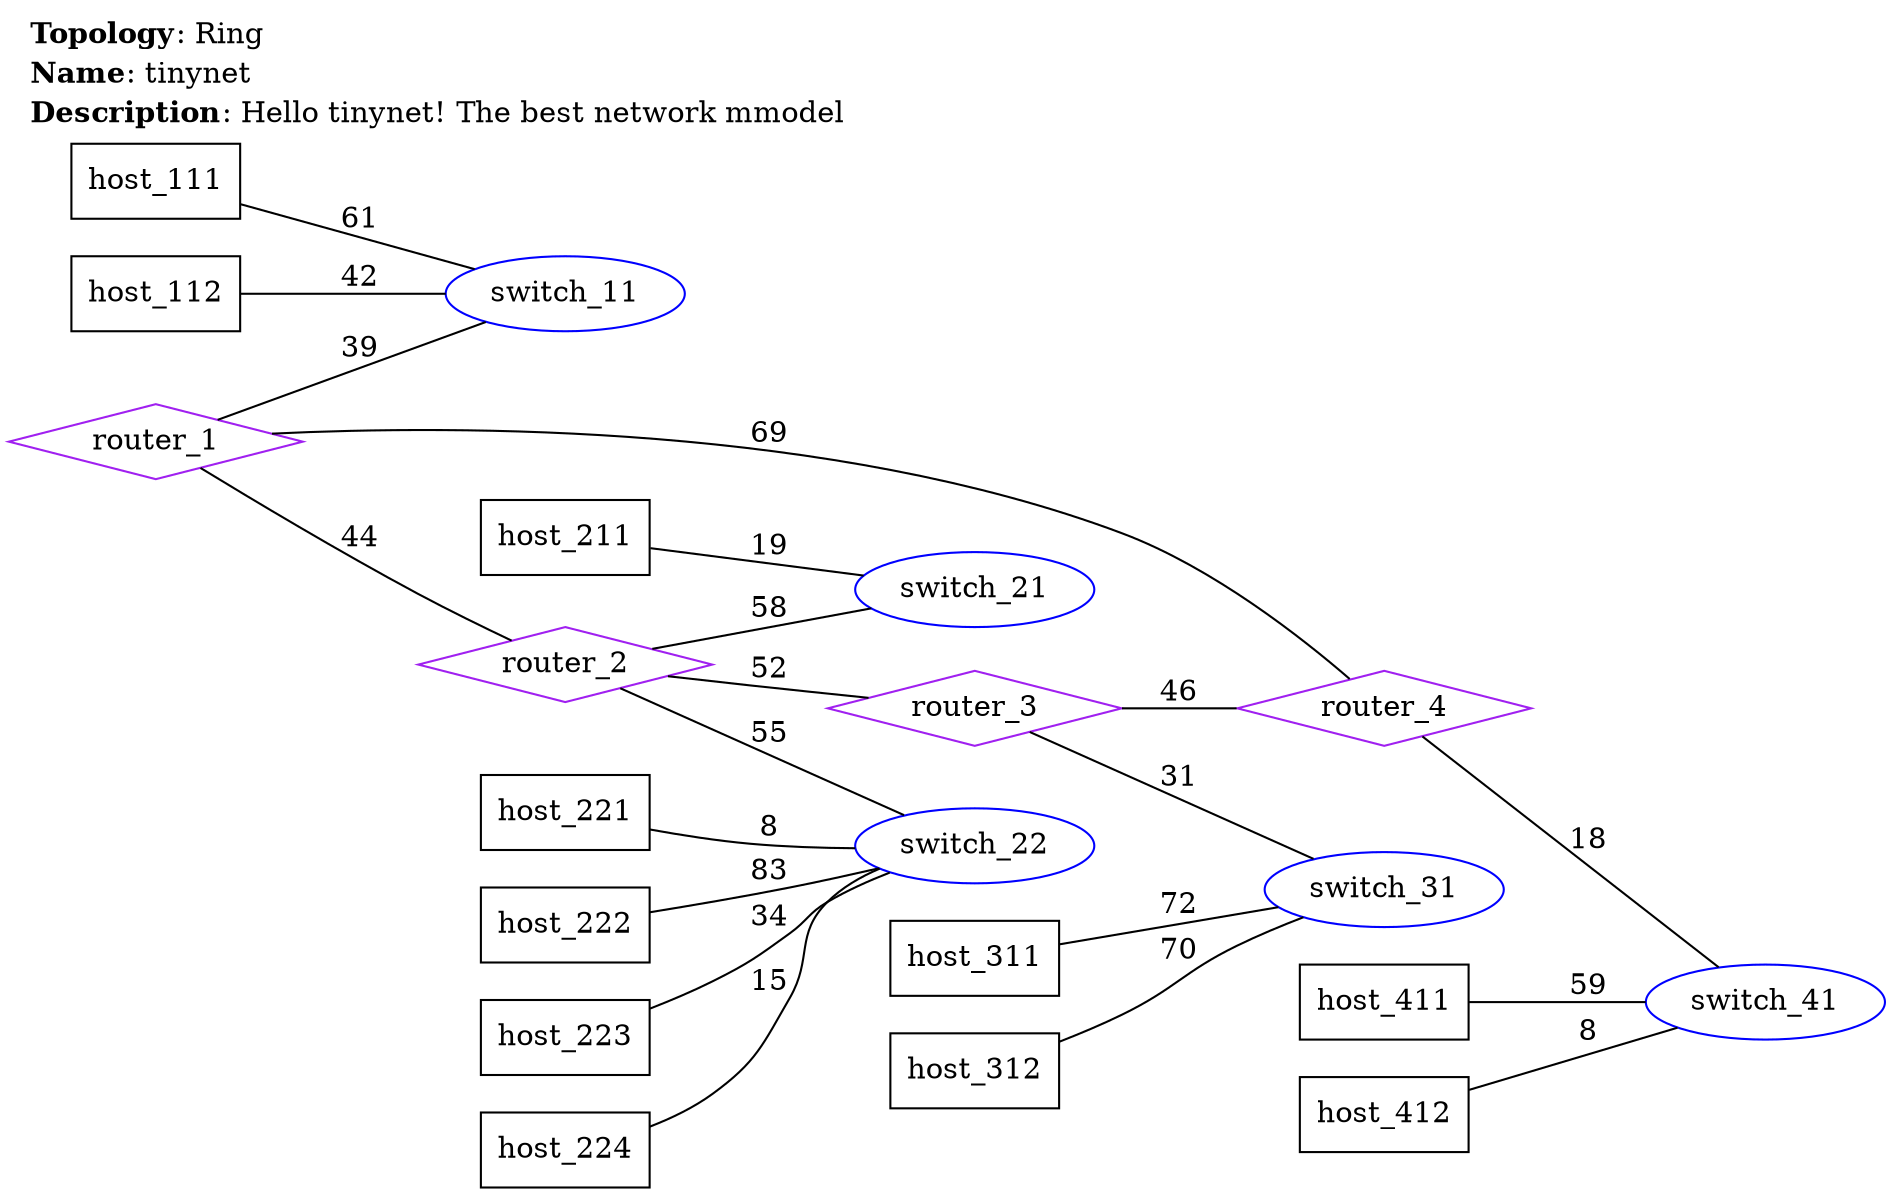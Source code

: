 graph tinynet {
    rankdir=LR;
    labelloc=top;
    labeljust=left;
    label=<
    <TABLE BORDER="0" CELLBORDER="0" CELLSPACING="0">
        <TR><TD ALIGN="LEFT"><B>Topology</B>: Ring</TD></TR>
        <TR><TD ALIGN="LEFT"><B>Name</B>: tinynet</TD></TR>
        <TR><TD ALIGN="LEFT"><B>Description</B>: Hello tinynet! The best network mmodel</TD></TR>
    </TABLE>
    >;
    "router_1" [shape=diamond, color=purple, label="router_1"];
    "router_2" [shape=diamond, color=purple, label="router_2"];
    "router_3" [shape=diamond, color=purple, label="router_3"];
    "router_4" [shape=diamond, color=purple, label="router_4"];
    "switch_11" [shape=ellipse, color=blue, label="switch_11"];
    "switch_21" [shape=ellipse, color=blue, label="switch_21"];
    "switch_22" [shape=ellipse, color=blue, label="switch_22"];
    "switch_31" [shape=ellipse, color=blue, label="switch_31"];
    "switch_41" [shape=ellipse, color=blue, label="switch_41"];
    "host_111" [shape=box, color=black, label="host_111"];
    "host_112" [shape=box, color=black, label="host_112"];
    "host_211" [shape=box, color=black, label="host_211"];
    "host_221" [shape=box, color=black, label="host_221"];
    "host_222" [shape=box, color=black, label="host_222"];
    "host_223" [shape=box, color=black, label="host_223"];
    "host_224" [shape=box, color=black, label="host_224"];
    "host_311" [shape=box, color=black, label="host_311"];
    "host_312" [shape=box, color=black, label="host_312"];
    "host_411" [shape=box, color=black, label="host_411"];
    "host_412" [shape=box, color=black, label="host_412"];
    "router_1" -- "router_2" [label="44"];
    "router_1" -- "router_4" [label="69"];
    "router_1" -- "switch_11" [label="39"];
    "router_2" -- "router_3" [label="52"];
    "router_2" -- "switch_21" [label="58"];
    "router_2" -- "switch_22" [label="55"];
    "router_3" -- "router_4" [label="46"];
    "router_3" -- "switch_31" [label="31"];
    "router_4" -- "switch_41" [label="18"];
    "host_111" -- "switch_11" [label="61"];
    "host_112" -- "switch_11" [label="42"];
    "host_211" -- "switch_21" [label="19"];
    "host_221" -- "switch_22" [label="8"];
    "host_222" -- "switch_22" [label="83"];
    "host_223" -- "switch_22" [label="34"];
    "host_224" -- "switch_22" [label="15"];
    "host_311" -- "switch_31" [label="72"];
    "host_312" -- "switch_31" [label="70"];
    "host_411" -- "switch_41" [label="59"];
    "host_412" -- "switch_41" [label="8"];
}
